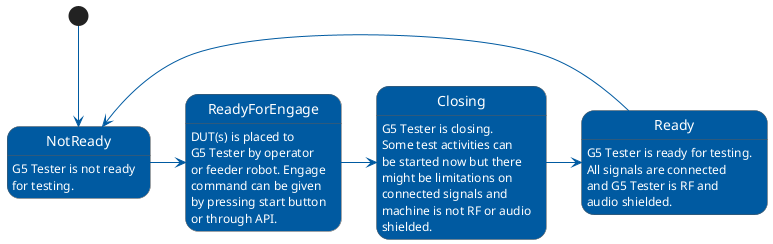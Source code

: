 @startuml
skinparam state {
  StartColor #005aa1
  EndColor Red
  BackgroundColor #005aa1
  BackgroundColor<<Warning>> Olive
  BorderColor #5a5a5a
  FontName Apex
  AttributeFontColor White
  FontColor White
  ArrowColor #005aa1
}

[*] --> NotReady
NotReady -> ReadyForEngage
ReadyForEngage -> Closing
Closing -> Ready
Ready -> NotReady

Ready: G5 Tester is ready for testing.
Ready: All signals are connected
Ready: and G5 Tester is RF and
Ready: audio shielded.

Closing: G5 Tester is closing.
Closing: Some test activities can
Closing: be started now but there
Closing: might be limitations on
Closing: connected signals and
Closing: machine is not RF or audio
Closing: shielded.

ReadyForEngage: DUT(s) is placed to
ReadyForEngage: G5 Tester by operator
ReadyForEngage: or feeder robot. Engage
ReadyForEngage: command can be given
ReadyForEngage: by pressing start button
ReadyForEngage: or through API.

NotReady: G5 Tester is not ready
NotReady: for testing.
@enduml